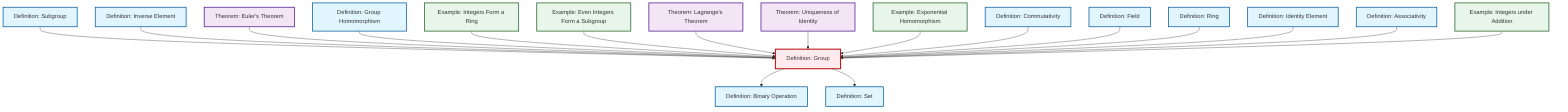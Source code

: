 graph TD
    classDef definition fill:#e1f5fe,stroke:#01579b,stroke-width:2px
    classDef theorem fill:#f3e5f5,stroke:#4a148c,stroke-width:2px
    classDef axiom fill:#fff3e0,stroke:#e65100,stroke-width:2px
    classDef example fill:#e8f5e9,stroke:#1b5e20,stroke-width:2px
    classDef current fill:#ffebee,stroke:#b71c1c,stroke-width:3px
    ex-integers-ring["Example: Integers Form a Ring"]:::example
    thm-lagrange["Theorem: Lagrange's Theorem"]:::theorem
    ex-exponential-homomorphism["Example: Exponential Homomorphism"]:::example
    def-field["Definition: Field"]:::definition
    thm-unique-identity["Theorem: Uniqueness of Identity"]:::theorem
    def-group["Definition: Group"]:::definition
    ex-integers-addition["Example: Integers under Addition"]:::example
    def-subgroup["Definition: Subgroup"]:::definition
    def-ring["Definition: Ring"]:::definition
    thm-euler["Theorem: Euler's Theorem"]:::theorem
    def-associativity["Definition: Associativity"]:::definition
    def-identity-element["Definition: Identity Element"]:::definition
    def-set["Definition: Set"]:::definition
    ex-even-integers-subgroup["Example: Even Integers Form a Subgroup"]:::example
    def-homomorphism["Definition: Group Homomorphism"]:::definition
    def-commutativity["Definition: Commutativity"]:::definition
    def-inverse-element["Definition: Inverse Element"]:::definition
    def-binary-operation["Definition: Binary Operation"]:::definition
    def-subgroup --> def-group
    def-group --> def-binary-operation
    def-inverse-element --> def-group
    thm-euler --> def-group
    def-homomorphism --> def-group
    ex-integers-ring --> def-group
    ex-even-integers-subgroup --> def-group
    thm-lagrange --> def-group
    thm-unique-identity --> def-group
    ex-exponential-homomorphism --> def-group
    def-commutativity --> def-group
    def-field --> def-group
    def-ring --> def-group
    def-identity-element --> def-group
    def-associativity --> def-group
    def-group --> def-set
    ex-integers-addition --> def-group
    class def-group current